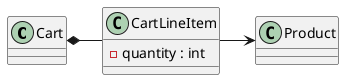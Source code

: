 @startuml
class Cart {
}

Cart *-  CartLineItem

class CartLineItem {
  -quantity : int
}

CartLineItem -> Product

class Product {
}
@enduml